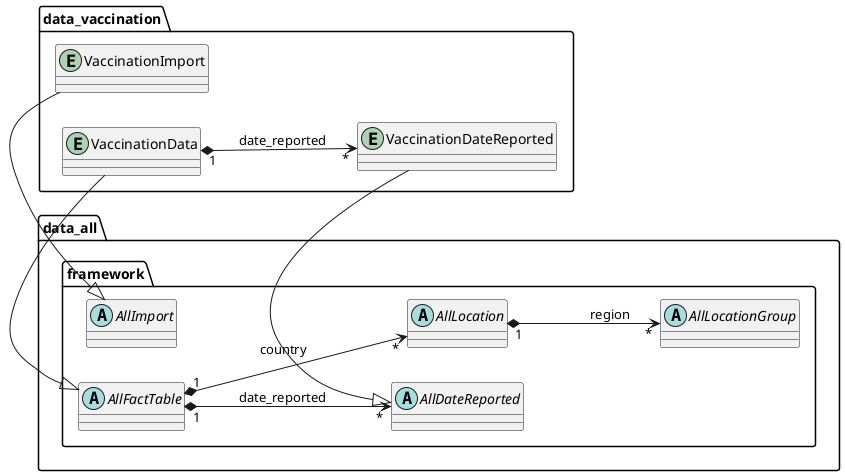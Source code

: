 @startuml
left to right direction
'https://plantuml.com/class-diagram

'abstract class AbstractList
'abstract AbstractCollection
'interface List
'interface Collection

package data_all.framework {
    abstract class AllImport {}
    abstract class AllFactTable {}
    abstract class AllDateReported {}
    abstract class AllLocation {}
    abstract class AllLocationGroup {}

    AllLocation "1" *--> "*" AllLocationGroup : region
    AllFactTable "1" *--> "*" AllLocation : country
    AllFactTable "1" *--> "*" AllDateReported : date_reported
}

package data_vaccination {
    entity VaccinationImport {}
    entity VaccinationData {}
    entity VaccinationDateReported {}

    AllImport <|- VaccinationImport
    AllDateReported <|- VaccinationDateReported
    AllFactTable <|- VaccinationData

    VaccinationData "1" *--> "*" VaccinationDateReported : date_reported
}

@enduml
